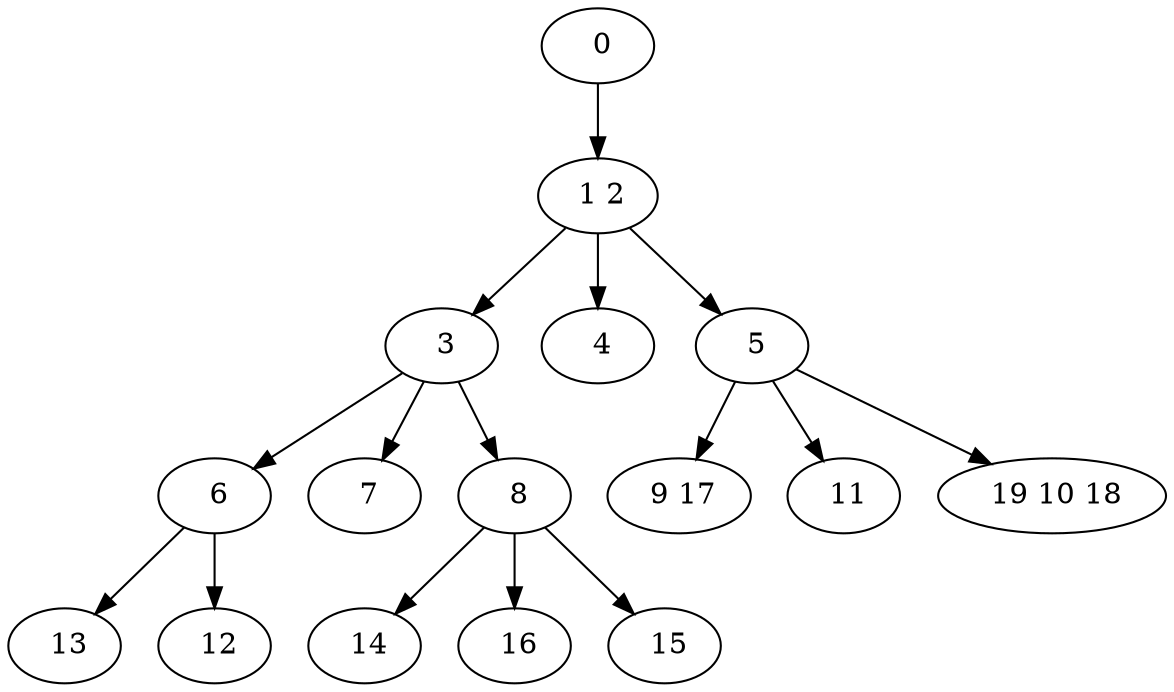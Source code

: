 digraph mytree {
" 0" -> " 1 2";
" 1 2" -> " 3";
" 1 2" -> " 4";
" 1 2" -> " 5";
" 9 17";
" 3" -> " 6";
" 3" -> " 7";
" 3" -> " 8";
" 4";
" 5" -> " 9 17";
" 5" -> " 11";
" 5" -> " 19 10 18";
" 6" -> " 13";
" 6" -> " 12";
" 7";
" 8" -> " 14";
" 8" -> " 16";
" 8" -> " 15";
" 11";
" 19 10 18";
" 13";
" 12";
" 14";
" 16";
" 15";
}
